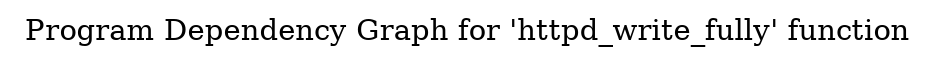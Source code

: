 digraph "Program Dependency Graph for 'httpd_write_fully' function" {
	label="Program Dependency Graph for 'httpd_write_fully' function";

}
